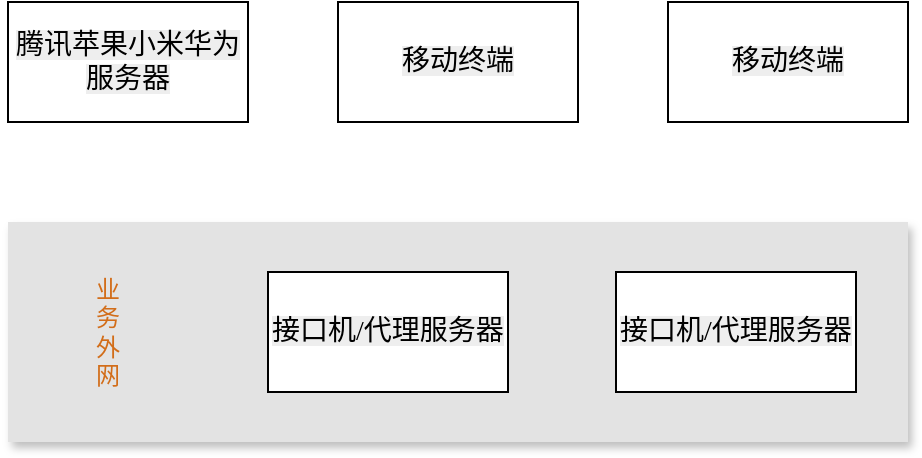 <mxfile version="18.0.2" type="github">
  <diagram id="uV6_BV6XKQVdwxZXVooB" name="Page-1">
    <mxGraphModel dx="1212" dy="651" grid="1" gridSize="10" guides="1" tooltips="1" connect="1" arrows="1" fold="1" page="1" pageScale="1" pageWidth="827" pageHeight="1169" math="0" shadow="0">
      <root>
        <mxCell id="0" />
        <mxCell id="1" parent="0" />
        <mxCell id="whivXN8A2qbGqClQpVsV-3" value="&lt;span style=&quot;font-family: calibri; font-size: 14px; background-color: rgb(238, 238, 238);&quot;&gt;移动终端&lt;/span&gt;" style="rounded=0;whiteSpace=wrap;html=1;" vertex="1" parent="1">
          <mxGeometry x="380" y="340" width="120" height="60" as="geometry" />
        </mxCell>
        <mxCell id="whivXN8A2qbGqClQpVsV-6" value="" style="rounded=0;whiteSpace=wrap;html=1;fillColor=#E3E3E3;shadow=1;strokeColor=none;" vertex="1" parent="1">
          <mxGeometry x="50" y="450" width="450" height="110" as="geometry" />
        </mxCell>
        <mxCell id="whivXN8A2qbGqClQpVsV-1" value="&lt;span style=&quot;font-family: calibri; font-size: 14px; background-color: rgb(238, 238, 238);&quot;&gt;接口机/代理服务器&lt;/span&gt;" style="rounded=0;whiteSpace=wrap;html=1;" vertex="1" parent="1">
          <mxGeometry x="180" y="475" width="120" height="60" as="geometry" />
        </mxCell>
        <mxCell id="whivXN8A2qbGqClQpVsV-2" value="&lt;span style=&quot;font-family: calibri; font-size: 14px; background-color: rgb(238, 238, 238);&quot;&gt;接口机/代理服务器&lt;/span&gt;" style="rounded=0;whiteSpace=wrap;html=1;direction=west;" vertex="1" parent="1">
          <mxGeometry x="354" y="475" width="120" height="60" as="geometry" />
        </mxCell>
        <mxCell id="whivXN8A2qbGqClQpVsV-7" value="业务外网" style="rounded=0;whiteSpace=wrap;html=1;shadow=0;fillColor=#E3E3E3;strokeColor=none;fontColor=#D26D19;" vertex="1" parent="1">
          <mxGeometry x="90" y="455" width="20" height="100" as="geometry" />
        </mxCell>
        <mxCell id="whivXN8A2qbGqClQpVsV-11" value="&lt;span style=&quot;font-family: calibri; font-size: 14px; background-color: rgb(238, 238, 238);&quot;&gt;移动终端&lt;/span&gt;" style="rounded=0;whiteSpace=wrap;html=1;" vertex="1" parent="1">
          <mxGeometry x="215" y="340" width="120" height="60" as="geometry" />
        </mxCell>
        <mxCell id="whivXN8A2qbGqClQpVsV-12" value="&lt;span style=&quot;font-family: calibri; font-size: 14px; background-color: rgb(238, 238, 238);&quot;&gt;腾讯苹果小米华为服务器&lt;/span&gt;" style="rounded=0;whiteSpace=wrap;html=1;" vertex="1" parent="1">
          <mxGeometry x="50" y="340" width="120" height="60" as="geometry" />
        </mxCell>
      </root>
    </mxGraphModel>
  </diagram>
</mxfile>

